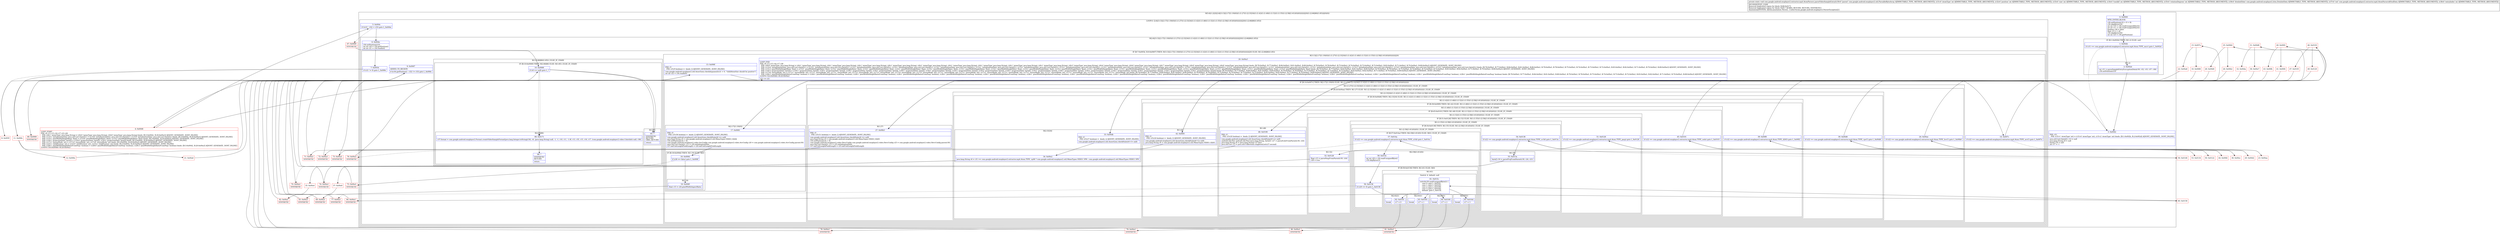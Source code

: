 digraph "CFG forcom.google.android.exoplayer2.extractor.mp4.AtomParsers.parseVideoSampleEntry(Lcom\/google\/android\/exoplayer2\/util\/ParsableByteArray;IIIIILcom\/google\/android\/exoplayer2\/drm\/DrmInitData;Lcom\/google\/android\/exoplayer2\/extractor\/mp4\/AtomParsers$StsdData;I)V" {
subgraph cluster_Region_1098269793 {
label = "R(5:0|(1:2)|3|(2:6|(3:13|(2:17|(1:19)(0))(1:(1:27)(1:(2:33|34)(1:(1:42)(1:(1:48)(1:(1:52)(1:(1:55)(1:(2:58|(1:61)(0))(0))))))))|20)(1:(2:66|86)(1:85)))|(0)(0))";
node [shape=record,color=blue];
Node_0 [shape=record,label="{0\:\ 0x0000|MTH_ENTER_BLOCK\l|r30.setPosition(r32 + 8 + 8)\lr30.skipBytes(16)\lint int r10 = r30.readUnsignedShort()\lint int r11 = r30.readUnsignedShort()\lboolean r28 = false\lfloat r15 = 1.0f\lr30.skipBytes(50)\lint int r23 = r30.getPosition()\l}"];
subgraph cluster_IfRegion_850035481 {
label = "IF [B:1:0x002b] THEN: R(1:2) ELSE: null";
node [shape=record,color=blue];
Node_1 [shape=record,label="{1\:\ 0x002b|if (r31 == com.google.android.exoplayer2.extractor.mp4.Atom.TYPE_encv) goto L_0x002d\l}"];
subgraph cluster_Region_143192468 {
label = "R(1:2)";
node [shape=record,color=blue];
Node_2 [shape=record,label="{2\:\ 0x002d|int r31 = parseSampleEntryEncryptionData(r30, r32, r33, r37, r38)\lr30.setPosition(r23)\l}"];
}
}
Node_3 [shape=record,label="{3\:\ 0x0042|PHI: r31 \l  PHI: (r31v1 'atomType' int) = (r31v0 'atomType' int), (r31v2 'atomType' int) binds: [B:1:0x002b, B:2:0x002d] A[DONT_GENERATE, DONT_INLINE]\l|java.util.List\<byte[]\> r13 = null\ljava.lang.String r6 = null\lbyte[] r16 = null\lint r17 = \-1\l}"];
subgraph cluster_LoopRegion_719387336 {
label = "LOOP:0: (2:6|(3:13|(2:17|(1:19)(0))(1:(1:27)(1:(2:33|34)(1:(1:42)(1:(1:48)(1:(1:52)(1:(1:55)(1:(2:58|(1:61)(0))(0))))))))|20)(1:(2:66|86)(1:85)))";
node [shape=record,color=blue];
Node_5 [shape=record,label="{5\:\ 0x004c|if ((r23 \- r32) \< r33) goto L_0x004e\l}"];
subgraph cluster_Region_1274493686 {
label = "R(2:6|(3:13|(2:17|(1:19)(0))(1:(1:27)(1:(2:33|34)(1:(1:42)(1:(1:48)(1:(1:52)(1:(1:55)(1:(2:58|(1:61)(0))(0))))))))|20)(1:(2:66|86)(1:85)))";
node [shape=record,color=blue];
Node_6 [shape=record,label="{6\:\ 0x004e|r30.setPosition(r23)\lint int r24 = r30.getPosition()\lint int r21 = r30.readInt()\l}"];
subgraph cluster_IfRegion_543336927 {
label = "IF [B:7:0x005d, B:9:0x0067] THEN: R(3:13|(2:17|(1:19)(0))(1:(1:27)(1:(2:33|34)(1:(1:42)(1:(1:48)(1:(1:52)(1:(1:55)(1:(2:58|(1:61)(0))(0))))))))|20) ELSE: R(1:(2:66|86)(1:85))";
node [shape=record,color=blue];
Node_7 [shape=record,label="{7\:\ 0x005d|if (r21 != 0) goto L_0x006c\l}"];
Node_9 [shape=record,label="{9\:\ 0x0067|ADDED_TO_REGION\l|if ((r30.getPosition() \- r32) != r33) goto L_0x006c\l}"];
subgraph cluster_Region_675863660 {
label = "R(3:13|(2:17|(1:19)(0))(1:(1:27)(1:(2:33|34)(1:(1:42)(1:(1:48)(1:(1:52)(1:(1:55)(1:(2:58|(1:61)(0))(0))))))))|20)";
node [shape=record,color=blue];
Node_13 [shape=record,label="{13\:\ 0x006f|PHI: r5 \l  PHI: (r5v9 boolean) =  binds: [] A[DONT_GENERATE, DONT_INLINE]\l|com.google.android.exoplayer2.util.Assertions.checkArgument(r21 \> 0, \"childAtomSize should be positive\")\lint int r22 = r30.readInt()\l}"];
subgraph cluster_IfRegion_2052662874 {
label = "IF [B:14:0x007c] THEN: R(2:17|(1:19)(0)) ELSE: R(1:(1:27)(1:(2:33|34)(1:(1:42)(1:(1:48)(1:(1:52)(1:(1:55)(1:(2:58|(1:61)(0))(0))))))))";
node [shape=record,color=blue];
Node_14 [shape=record,label="{14\:\ 0x007c|if (r22 == com.google.android.exoplayer2.extractor.mp4.Atom.TYPE_avcC) goto L_0x007e\l}"];
subgraph cluster_Region_1206051862 {
label = "R(2:17|(1:19)(0))";
node [shape=record,color=blue];
Node_17 [shape=record,label="{17\:\ 0x0081|PHI: r5 \l  PHI: (r5v36 boolean) =  binds: [] A[DONT_GENERATE, DONT_INLINE]\l|com.google.android.exoplayer2.util.Assertions.checkState(r6 == null)\ljava.lang.String r6 = com.google.android.exoplayer2.util.MimeTypes.VIDEO_H264\lr30.setPosition(r24 + 8)\lcom.google.android.exoplayer2.video.AvcConfig com.google.android.exoplayer2.video.AvcConfig r20 = com.google.android.exoplayer2.video.AvcConfig.parse(r30)\ljava.util.List\<byte[]\> r13 = r20.initializationData\lr37.nalUnitLengthFieldLength = r20.nalUnitLengthFieldLength\l}"];
subgraph cluster_IfRegion_1393440925 {
label = "IF [B:18:0x009d] THEN: R(1:19) ELSE: R(0)";
node [shape=record,color=blue];
Node_18 [shape=record,label="{18\:\ 0x009d|if (r28 == false) goto L_0x009f\l}"];
subgraph cluster_Region_547896273 {
label = "R(1:19)";
node [shape=record,color=blue];
Node_19 [shape=record,label="{19\:\ 0x009f|float r15 = r20.pixelWidthAspectRatio\l}"];
}
subgraph cluster_Region_1271723406 {
label = "R(0)";
node [shape=record,color=blue];
}
}
}
subgraph cluster_Region_144073662 {
label = "R(1:(1:27)(1:(2:33|34)(1:(1:42)(1:(1:48)(1:(1:52)(1:(1:55)(1:(2:58|(1:61)(0))(0)))))))) | ELSE_IF_CHAIN\l";
node [shape=record,color=blue];
subgraph cluster_IfRegion_2013905785 {
label = "IF [B:24:0x00ae] THEN: R(1:27) ELSE: R(1:(2:33|34)(1:(1:42)(1:(1:48)(1:(1:52)(1:(1:55)(1:(2:58|(1:61)(0))(0))))))) | ELSE_IF_CHAIN\l";
node [shape=record,color=blue];
Node_24 [shape=record,label="{24\:\ 0x00ae|if (r22 == com.google.android.exoplayer2.extractor.mp4.Atom.TYPE_hvcC) goto L_0x00b0\l}"];
subgraph cluster_Region_1794733371 {
label = "R(1:27)";
node [shape=record,color=blue];
Node_27 [shape=record,label="{27\:\ 0x00b3|PHI: r5 \l  PHI: (r5v31 boolean) =  binds: [] A[DONT_GENERATE, DONT_INLINE]\l|com.google.android.exoplayer2.util.Assertions.checkState(r6 == null)\ljava.lang.String r6 = com.google.android.exoplayer2.util.MimeTypes.VIDEO_H265\lr30.setPosition(r24 + 8)\lcom.google.android.exoplayer2.video.HevcConfig com.google.android.exoplayer2.video.HevcConfig r25 = com.google.android.exoplayer2.video.HevcConfig.parse(r30)\ljava.util.List\<byte[]\> r13 = r25.initializationData\lr37.nalUnitLengthFieldLength = r25.nalUnitLengthFieldLength\l}"];
}
subgraph cluster_Region_1129915151 {
label = "R(1:(2:33|34)(1:(1:42)(1:(1:48)(1:(1:52)(1:(1:55)(1:(2:58|(1:61)(0))(0))))))) | ELSE_IF_CHAIN\l";
node [shape=record,color=blue];
subgraph cluster_IfRegion_1814897642 {
label = "IF [B:30:0x00d6] THEN: R(2:33|34) ELSE: R(1:(1:42)(1:(1:48)(1:(1:52)(1:(1:55)(1:(2:58|(1:61)(0))(0)))))) | ELSE_IF_CHAIN\l";
node [shape=record,color=blue];
Node_30 [shape=record,label="{30\:\ 0x00d6|if (r22 == com.google.android.exoplayer2.extractor.mp4.Atom.TYPE_vpcC) goto L_0x00d8\l}"];
subgraph cluster_Region_26518668 {
label = "R(2:33|34)";
node [shape=record,color=blue];
Node_33 [shape=record,label="{33\:\ 0x00db|PHI: r5 \l  PHI: (r5v27 boolean) =  binds: [] A[DONT_GENERATE, DONT_INLINE]\l|com.google.android.exoplayer2.util.Assertions.checkState(r6 == null)\l}"];
Node_34 [shape=record,label="{34\:\ 0x00e2|java.lang.String r6 = r31 == com.google.android.exoplayer2.extractor.mp4.Atom.TYPE_vp08 ? com.google.android.exoplayer2.util.MimeTypes.VIDEO_VP8 : com.google.android.exoplayer2.util.MimeTypes.VIDEO_VP9\l}"];
}
subgraph cluster_Region_621658678 {
label = "R(1:(1:42)(1:(1:48)(1:(1:52)(1:(1:55)(1:(2:58|(1:61)(0))(0)))))) | ELSE_IF_CHAIN\l";
node [shape=record,color=blue];
subgraph cluster_IfRegion_1496597473 {
label = "IF [B:39:0x00f0] THEN: R(1:42) ELSE: R(1:(1:48)(1:(1:52)(1:(1:55)(1:(2:58|(1:61)(0))(0))))) | ELSE_IF_CHAIN\l";
node [shape=record,color=blue];
Node_39 [shape=record,label="{39\:\ 0x00f0|if (r22 == com.google.android.exoplayer2.extractor.mp4.Atom.TYPE_d263) goto L_0x00f2\l}"];
subgraph cluster_Region_892360342 {
label = "R(1:42)";
node [shape=record,color=blue];
Node_42 [shape=record,label="{42\:\ 0x00f5|PHI: r5 \l  PHI: (r5v24 boolean) =  binds: [] A[DONT_GENERATE, DONT_INLINE]\l|com.google.android.exoplayer2.util.Assertions.checkState(r6 == null)\ljava.lang.String r6 = com.google.android.exoplayer2.util.MimeTypes.VIDEO_H263\l}"];
}
subgraph cluster_Region_155263900 {
label = "R(1:(1:48)(1:(1:52)(1:(1:55)(1:(2:58|(1:61)(0))(0))))) | ELSE_IF_CHAIN\l";
node [shape=record,color=blue];
subgraph cluster_IfRegion_1785513323 {
label = "IF [B:45:0x0101] THEN: R(1:48) ELSE: R(1:(1:52)(1:(1:55)(1:(2:58|(1:61)(0))(0)))) | ELSE_IF_CHAIN\l";
node [shape=record,color=blue];
Node_45 [shape=record,label="{45\:\ 0x0101|if (r22 == com.google.android.exoplayer2.extractor.mp4.Atom.TYPE_esds) goto L_0x0103\l}"];
subgraph cluster_Region_624043096 {
label = "R(1:48)";
node [shape=record,color=blue];
Node_48 [shape=record,label="{48\:\ 0x0106|PHI: r5 \l  PHI: (r5v20 boolean) =  binds: [] A[DONT_GENERATE, DONT_INLINE]\l|com.google.android.exoplayer2.util.Assertions.checkState(r6 == null)\landroid.util.Pair android.util.Pair\<java.lang.String, byte[]\> r27 = parseEsdsFromParent(r30, r24)\ljava.lang.String r6 = (java.lang.String) r27.first\ljava.util.List r13 = java.util.Collections.singletonList(r27.second)\l}"];
}
subgraph cluster_Region_846281369 {
label = "R(1:(1:52)(1:(1:55)(1:(2:58|(1:61)(0))(0)))) | ELSE_IF_CHAIN\l";
node [shape=record,color=blue];
subgraph cluster_IfRegion_1556660564 {
label = "IF [B:51:0x0126] THEN: R(1:52) ELSE: R(1:(1:55)(1:(2:58|(1:61)(0))(0))) | ELSE_IF_CHAIN\l";
node [shape=record,color=blue];
Node_51 [shape=record,label="{51\:\ 0x0126|if (r22 == com.google.android.exoplayer2.extractor.mp4.Atom.TYPE_pasp) goto L_0x0128\l}"];
subgraph cluster_Region_207978681 {
label = "R(1:52)";
node [shape=record,color=blue];
Node_52 [shape=record,label="{52\:\ 0x0128|float r15 = parsePaspFromParent(r30, r24)\lr28 = true\l}"];
}
subgraph cluster_Region_943339139 {
label = "R(1:(1:55)(1:(2:58|(1:61)(0))(0))) | ELSE_IF_CHAIN\l";
node [shape=record,color=blue];
subgraph cluster_IfRegion_1501530964 {
label = "IF [B:54:0x0138] THEN: R(1:55) ELSE: R(1:(2:58|(1:61)(0))(0)) | ELSE_IF_CHAIN\l";
node [shape=record,color=blue];
Node_54 [shape=record,label="{54\:\ 0x0138|if (r22 == com.google.android.exoplayer2.extractor.mp4.Atom.TYPE_sv3d) goto L_0x013a\l}"];
subgraph cluster_Region_1204070168 {
label = "R(1:55)";
node [shape=record,color=blue];
Node_55 [shape=record,label="{55\:\ 0x013a|byte[] r16 = parseProjFromParent(r30, r24, r21)\l}"];
}
subgraph cluster_Region_1936543680 {
label = "R(1:(2:58|(1:61)(0))(0)) | ELSE_IF_CHAIN\l";
node [shape=record,color=blue];
subgraph cluster_IfRegion_573567185 {
label = "IF [B:57:0x014a] THEN: R(2:58|(1:61)(0)) ELSE: R(0) | ELSE_IF_CHAIN\l";
node [shape=record,color=blue];
Node_57 [shape=record,label="{57\:\ 0x014a|if (r22 == com.google.android.exoplayer2.extractor.mp4.Atom.TYPE_st3d) goto L_0x014c\l}"];
subgraph cluster_Region_786710114 {
label = "R(2:58|(1:61)(0))";
node [shape=record,color=blue];
Node_58 [shape=record,label="{58\:\ 0x014c|int int r29 = r30.readUnsignedByte()\lr30.skipBytes(3)\l}"];
subgraph cluster_IfRegion_876386443 {
label = "IF [B:59:0x0156] THEN: R(1:61) ELSE: R(0)";
node [shape=record,color=blue];
Node_59 [shape=record,label="{59\:\ 0x0156|if (r29 == 0) goto L_0x0158\l}"];
subgraph cluster_Region_1932578802 {
label = "R(1:61)";
node [shape=record,color=blue];
subgraph cluster_SwitchRegion_1219397375 {
label = "Switch: 4, default: null";
node [shape=record,color=blue];
Node_61 [shape=record,label="{61\:\ 0x015c|switch(r30.readUnsignedByte()) \{\l    case 0: goto L_0x0161;\l    case 1: goto L_0x0165;\l    case 2: goto L_0x0169;\l    case 3: goto L_0x016d;\l    default: goto L_0x015f;\l\}\l}"];
subgraph cluster_Region_1158293341 {
label = "R(2:62|1)";
node [shape=record,color=blue];
Node_62 [shape=record,label="{62\:\ 0x0161|r17 = 0\l}"];
Node_InsnContainer_558448455 [shape=record,label="{|break\l}"];
}
subgraph cluster_Region_655665344 {
label = "R(2:63|1)";
node [shape=record,color=blue];
Node_63 [shape=record,label="{63\:\ 0x0165|r17 = 1\l}"];
Node_InsnContainer_952334305 [shape=record,label="{|break\l}"];
}
subgraph cluster_Region_1769370339 {
label = "R(2:64|1)";
node [shape=record,color=blue];
Node_64 [shape=record,label="{64\:\ 0x0169|r17 = 2\l}"];
Node_InsnContainer_1308188756 [shape=record,label="{|break\l}"];
}
subgraph cluster_Region_1666239400 {
label = "R(2:65|1)";
node [shape=record,color=blue];
Node_65 [shape=record,label="{65\:\ 0x016d|r17 = 3\l}"];
Node_InsnContainer_1910279786 [shape=record,label="{|break\l}"];
}
}
}
subgraph cluster_Region_428286993 {
label = "R(0)";
node [shape=record,color=blue];
}
}
}
subgraph cluster_Region_987243711 {
label = "R(0)";
node [shape=record,color=blue];
}
}
}
}
}
}
}
}
}
}
}
}
}
}
}
}
Node_20 [shape=record,label="{20\:\ 0x00a3|LOOP_END\lPHI: r6 r13 r15 r16 r17 r28 \l  PHI: (r6v8 'mimeType' java.lang.String) = (r6v1 'mimeType' java.lang.String), (r6v1 'mimeType' java.lang.String), (r6v1 'mimeType' java.lang.String), (r6v1 'mimeType' java.lang.String), (r6v1 'mimeType' java.lang.String), (r6v1 'mimeType' java.lang.String), (r6v1 'mimeType' java.lang.String), (r6v1 'mimeType' java.lang.String), (r6v1 'mimeType' java.lang.String), (r6v3 'mimeType' java.lang.String), (r6v4 'mimeType' java.lang.String), (r6v6 'mimeType' java.lang.String), (r6v7 'mimeType' java.lang.String), (r6v9 'mimeType' java.lang.String), (r6v9 'mimeType' java.lang.String) binds: [B:76:0x00a3, B:77:0x00a3, B:84:0x00a3, B:81:0x00a3, B:80:0x00a3, B:79:0x00a3, B:78:0x00a3, B:75:0x00a3, B:74:0x00a3, B:73:0x00a3, B:72:0x00a3, B:82:0x00a3, B:71:0x00a3, B:70:0x00a3, B:69:0x00a3] A[DONT_GENERATE, DONT_INLINE]\l  PHI: (r13v4 'initializationData' java.util.List\<byte[]\>) = (r13v1 'initializationData' java.util.List\<byte[]\>), (r13v1 'initializationData' java.util.List\<byte[]\>), (r13v1 'initializationData' java.util.List\<byte[]\>), (r13v1 'initializationData' java.util.List\<byte[]\>), (r13v1 'initializationData' java.util.List\<byte[]\>), (r13v1 'initializationData' java.util.List\<byte[]\>), (r13v1 'initializationData' java.util.List\<byte[]\>), (r13v1 'initializationData' java.util.List\<byte[]\>), (r13v1 'initializationData' java.util.List\<byte[]\>), (r13v2 'initializationData' java.util.List\<byte[]\>), (r13v1 'initializationData' java.util.List\<byte[]\>), (r13v1 'initializationData' java.util.List\<byte[]\>), (r13v1 'initializationData' java.util.List\<byte[]\>), (r13v3 'initializationData' java.util.List\<byte[]\>), (r13v5 'initializationData' java.util.List\<byte[]\>), (r13v5 'initializationData' java.util.List\<byte[]\>) binds: [B:76:0x00a3, B:77:0x00a3, B:84:0x00a3, B:81:0x00a3, B:80:0x00a3, B:79:0x00a3, B:78:0x00a3, B:75:0x00a3, B:74:0x00a3, B:73:0x00a3, B:72:0x00a3, B:83:0x00a3, B:82:0x00a3, B:71:0x00a3, B:70:0x00a3, B:69:0x00a3] A[DONT_GENERATE, DONT_INLINE]\l  PHI: (r15v3 'pixelWidthHeightRatio' float) = (r15v1 'pixelWidthHeightRatio' float), (r15v1 'pixelWidthHeightRatio' float), (r15v1 'pixelWidthHeightRatio' float), (r15v1 'pixelWidthHeightRatio' float), (r15v1 'pixelWidthHeightRatio' float), (r15v1 'pixelWidthHeightRatio' float), (r15v1 'pixelWidthHeightRatio' float), (r15v1 'pixelWidthHeightRatio' float), (r15v2 'pixelWidthHeightRatio' float), (r15v1 'pixelWidthHeightRatio' float), (r15v1 'pixelWidthHeightRatio' float), (r15v1 'pixelWidthHeightRatio' float), (r15v1 'pixelWidthHeightRatio' float), (r15v1 'pixelWidthHeightRatio' float), (r15v1 'pixelWidthHeightRatio' float), (r15v4 'pixelWidthHeightRatio' float) binds: [B:76:0x00a3, B:77:0x00a3, B:84:0x00a3, B:81:0x00a3, B:80:0x00a3, B:79:0x00a3, B:78:0x00a3, B:75:0x00a3, B:74:0x00a3, B:73:0x00a3, B:72:0x00a3, B:83:0x00a3, B:82:0x00a3, B:71:0x00a3, B:70:0x00a3, B:69:0x00a3] A[DONT_GENERATE, DONT_INLINE]\l  PHI: (r16v3 'projectionData' byte[]) = (r16v1 'projectionData' byte[]), (r16v1 'projectionData' byte[]), (r16v1 'projectionData' byte[]), (r16v1 'projectionData' byte[]), (r16v1 'projectionData' byte[]), (r16v1 'projectionData' byte[]), (r16v1 'projectionData' byte[]), (r16v2 'projectionData' byte[]), (r16v1 'projectionData' byte[]), (r16v1 'projectionData' byte[]), (r16v1 'projectionData' byte[]), (r16v1 'projectionData' byte[]), (r16v1 'projectionData' byte[]), (r16v1 'projectionData' byte[]), (r16v1 'projectionData' byte[]), (r16v1 'projectionData' byte[]) binds: [B:76:0x00a3, B:77:0x00a3, B:84:0x00a3, B:81:0x00a3, B:80:0x00a3, B:79:0x00a3, B:78:0x00a3, B:75:0x00a3, B:74:0x00a3, B:73:0x00a3, B:72:0x00a3, B:83:0x00a3, B:82:0x00a3, B:71:0x00a3, B:70:0x00a3, B:69:0x00a3] A[DONT_GENERATE, DONT_INLINE]\l  PHI: (r17v6 'stereoMode' int) = (r17v1 'stereoMode' int), (r17v1 'stereoMode' int), (r17v1 'stereoMode' int), (r17v2 'stereoMode' int), (r17v3 'stereoMode' int), (r17v4 'stereoMode' int), (r17v5 'stereoMode' int), (r17v1 'stereoMode' int), (r17v1 'stereoMode' int), (r17v1 'stereoMode' int), (r17v1 'stereoMode' int), (r17v1 'stereoMode' int), (r17v1 'stereoMode' int), (r17v1 'stereoMode' int), (r17v1 'stereoMode' int), (r17v1 'stereoMode' int) binds: [B:76:0x00a3, B:77:0x00a3, B:84:0x00a3, B:81:0x00a3, B:80:0x00a3, B:79:0x00a3, B:78:0x00a3, B:75:0x00a3, B:74:0x00a3, B:73:0x00a3, B:72:0x00a3, B:83:0x00a3, B:82:0x00a3, B:71:0x00a3, B:70:0x00a3, B:69:0x00a3] A[DONT_GENERATE, DONT_INLINE]\l  PHI: (r28v3 'pixelWidthHeightRatioFromPasp' boolean) = (r28v1 'pixelWidthHeightRatioFromPasp' boolean), (r28v1 'pixelWidthHeightRatioFromPasp' boolean), (r28v1 'pixelWidthHeightRatioFromPasp' boolean), (r28v1 'pixelWidthHeightRatioFromPasp' boolean), (r28v1 'pixelWidthHeightRatioFromPasp' boolean), (r28v1 'pixelWidthHeightRatioFromPasp' boolean), (r28v1 'pixelWidthHeightRatioFromPasp' boolean), (r28v1 'pixelWidthHeightRatioFromPasp' boolean), (r28v2 'pixelWidthHeightRatioFromPasp' boolean), (r28v1 'pixelWidthHeightRatioFromPasp' boolean), (r28v1 'pixelWidthHeightRatioFromPasp' boolean), (r28v1 'pixelWidthHeightRatioFromPasp' boolean), (r28v1 'pixelWidthHeightRatioFromPasp' boolean), (r28v1 'pixelWidthHeightRatioFromPasp' boolean), (r28v1 'pixelWidthHeightRatioFromPasp' boolean), (r28v1 'pixelWidthHeightRatioFromPasp' boolean) binds: [B:76:0x00a3, B:77:0x00a3, B:84:0x00a3, B:81:0x00a3, B:80:0x00a3, B:79:0x00a3, B:78:0x00a3, B:75:0x00a3, B:74:0x00a3, B:73:0x00a3, B:72:0x00a3, B:83:0x00a3, B:82:0x00a3, B:71:0x00a3, B:70:0x00a3, B:69:0x00a3] A[DONT_GENERATE, DONT_INLINE]\lLOOP:0: B:4:0x0048\-\>B:20:0x00a3\l|r23 += r21\l}"];
}
subgraph cluster_Region_1017452656 {
label = "R(1:(2:66|86)(1:85)) | ELSE_IF_CHAIN\l";
node [shape=record,color=blue];
subgraph cluster_IfRegion_551897384 {
label = "IF [B:10:0x0069] THEN: R(2:66|86) ELSE: R(1:85) | ELSE_IF_CHAIN\l";
node [shape=record,color=blue];
Node_10 [shape=record,label="{10\:\ 0x0069|if (r6 == null) goto L_?\l}"];
subgraph cluster_Region_544543651 {
label = "R(2:66|86)";
node [shape=record,color=blue];
Node_66 [shape=record,label="{66\:\ 0x0171|r37.format = com.google.android.exoplayer2.Format.createVideoSampleFormat(java.lang.Integer.toString(r34), r6, (java.lang.String) null, \-1, \-1, r10, r11, \-1.0f, r13, r35, r15, r16, r17, (com.google.android.exoplayer2.video.ColorInfo) null, r36)\l}"];
Node_86 [shape=record,label="{86\:\ ?|SYNTHETIC\lRETURN\l|return\l}"];
}
subgraph cluster_Region_689929808 {
label = "R(1:85)";
node [shape=record,color=blue];
Node_85 [shape=record,label="{85\:\ ?|SYNTHETIC\lRETURN\lORIG_RETURN\l|return\l}"];
}
}
}
}
}
}
subgraph cluster_IfRegion_1895287670 {
label = "IF [B:10:0x0069] THEN: R(0) ELSE: R(0)";
node [shape=record,color=blue];
Node_10 [shape=record,label="{10\:\ 0x0069|if (r6 == null) goto L_?\l}"];
subgraph cluster_Region_160981198 {
label = "R(0)";
node [shape=record,color=blue];
}
subgraph cluster_Region_1922977950 {
label = "R(0)";
node [shape=record,color=blue];
}
}
}
Node_4 [shape=record,color=red,label="{4\:\ 0x0048|LOOP_START\lPHI: r6 r13 r15 r16 r17 r23 r28 \l  PHI: (r6v1 'mimeType' java.lang.String) = (r6v0 'mimeType' java.lang.String), (r6v8 'mimeType' java.lang.String) binds: [B:3:0x0042, B:20:0x00a3] A[DONT_GENERATE, DONT_INLINE]\l  PHI: (r13v1 'initializationData' java.util.List\<byte[]\>) = (r13v0 'initializationData' java.util.List\<byte[]\>), (r13v4 'initializationData' java.util.List\<byte[]\>) binds: [B:3:0x0042, B:20:0x00a3] A[DONT_GENERATE, DONT_INLINE]\l  PHI: (r15v1 'pixelWidthHeightRatio' float) = (r15v0 'pixelWidthHeightRatio' float), (r15v3 'pixelWidthHeightRatio' float) binds: [B:3:0x0042, B:20:0x00a3] A[DONT_GENERATE, DONT_INLINE]\l  PHI: (r16v1 'projectionData' byte[]) = (r16v0 'projectionData' byte[]), (r16v3 'projectionData' byte[]) binds: [B:3:0x0042, B:20:0x00a3] A[DONT_GENERATE, DONT_INLINE]\l  PHI: (r17v1 'stereoMode' int) = (r17v0 'stereoMode' int), (r17v6 'stereoMode' int) binds: [B:3:0x0042, B:20:0x00a3] A[DONT_GENERATE, DONT_INLINE]\l  PHI: (r23v1 'childPosition' int) = (r23v0 'childPosition' int), (r23v2 'childPosition' int) binds: [B:3:0x0042, B:20:0x00a3] A[DONT_GENERATE, DONT_INLINE]\l  PHI: (r28v1 'pixelWidthHeightRatioFromPasp' boolean) = (r28v0 'pixelWidthHeightRatioFromPasp' boolean), (r28v3 'pixelWidthHeightRatioFromPasp' boolean) binds: [B:3:0x0042, B:20:0x00a3] A[DONT_GENERATE, DONT_INLINE]\lLOOP:0: B:4:0x0048\-\>B:20:0x00a3\l}"];
Node_8 [shape=record,color=red,label="{8\:\ 0x005f}"];
Node_11 [shape=record,color=red,label="{11\:\ 0x006c}"];
Node_12 [shape=record,color=red,label="{12\:\ 0x006e}"];
Node_15 [shape=record,color=red,label="{15\:\ 0x007e}"];
Node_16 [shape=record,color=red,label="{16\:\ 0x0080}"];
Node_21 [shape=record,color=red,label="{21\:\ 0x00a6}"];
Node_22 [shape=record,color=red,label="{22\:\ 0x00a8}"];
Node_23 [shape=record,color=red,label="{23\:\ 0x00aa}"];
Node_25 [shape=record,color=red,label="{25\:\ 0x00b0}"];
Node_26 [shape=record,color=red,label="{26\:\ 0x00b2}"];
Node_28 [shape=record,color=red,label="{28\:\ 0x00d0}"];
Node_29 [shape=record,color=red,label="{29\:\ 0x00d2}"];
Node_31 [shape=record,color=red,label="{31\:\ 0x00d8}"];
Node_32 [shape=record,color=red,label="{32\:\ 0x00da}"];
Node_35 [shape=record,color=red,label="{35\:\ 0x00e4}"];
Node_36 [shape=record,color=red,label="{36\:\ 0x00e7}"];
Node_37 [shape=record,color=red,label="{37\:\ 0x00e9}"];
Node_38 [shape=record,color=red,label="{38\:\ 0x00ec}"];
Node_40 [shape=record,color=red,label="{40\:\ 0x00f2}"];
Node_41 [shape=record,color=red,label="{41\:\ 0x00f4}"];
Node_43 [shape=record,color=red,label="{43\:\ 0x00fb}"];
Node_44 [shape=record,color=red,label="{44\:\ 0x00fd}"];
Node_46 [shape=record,color=red,label="{46\:\ 0x0103}"];
Node_47 [shape=record,color=red,label="{47\:\ 0x0105}"];
Node_49 [shape=record,color=red,label="{49\:\ 0x0120}"];
Node_50 [shape=record,color=red,label="{50\:\ 0x0122}"];
Node_53 [shape=record,color=red,label="{53\:\ 0x0134}"];
Node_56 [shape=record,color=red,label="{56\:\ 0x0146}"];
Node_60 [shape=record,color=red,label="{60\:\ 0x0158}"];
Node_67 [shape=record,color=red,label="{67\:\ 0x0069|SYNTHETIC\l}"];
Node_68 [shape=record,color=red,label="{68\:\ 0x0069|SYNTHETIC\l}"];
Node_69 [shape=record,color=red,label="{69\:\ 0x00a3|SYNTHETIC\l}"];
Node_70 [shape=record,color=red,label="{70\:\ 0x00a3|SYNTHETIC\l}"];
Node_71 [shape=record,color=red,label="{71\:\ 0x00a3|SYNTHETIC\l}"];
Node_72 [shape=record,color=red,label="{72\:\ 0x00a3|SYNTHETIC\l}"];
Node_73 [shape=record,color=red,label="{73\:\ 0x00a3|SYNTHETIC\l}"];
Node_74 [shape=record,color=red,label="{74\:\ 0x00a3|SYNTHETIC\l}"];
Node_75 [shape=record,color=red,label="{75\:\ 0x00a3|SYNTHETIC\l}"];
Node_76 [shape=record,color=red,label="{76\:\ 0x00a3|SYNTHETIC\l}"];
Node_77 [shape=record,color=red,label="{77\:\ 0x00a3|SYNTHETIC\l}"];
Node_78 [shape=record,color=red,label="{78\:\ 0x00a3|SYNTHETIC\l}"];
Node_79 [shape=record,color=red,label="{79\:\ 0x00a3|SYNTHETIC\l}"];
Node_80 [shape=record,color=red,label="{80\:\ 0x00a3|SYNTHETIC\l}"];
Node_81 [shape=record,color=red,label="{81\:\ 0x00a3|SYNTHETIC\l}"];
Node_82 [shape=record,color=red,label="{82\:\ 0x00a3|SYNTHETIC\l}"];
Node_83 [shape=record,color=red,label="{83\:\ 0x00a3|SYNTHETIC\l}"];
Node_84 [shape=record,color=red,label="{84\:\ 0x00a3|SYNTHETIC\l}"];
MethodNode[shape=record,label="{private static void com.google.android.exoplayer2.extractor.mp4.AtomParsers.parseVideoSampleEntry((r30v0 'parent' com.google.android.exoplayer2.util.ParsableByteArray A[IMMUTABLE_TYPE, METHOD_ARGUMENT]), (r31v0 'atomType' int A[IMMUTABLE_TYPE, METHOD_ARGUMENT]), (r32v0 'position' int A[IMMUTABLE_TYPE, METHOD_ARGUMENT]), (r33v0 'size' int A[IMMUTABLE_TYPE, METHOD_ARGUMENT]), (r34v0 'trackId' int A[IMMUTABLE_TYPE, METHOD_ARGUMENT]), (r35v0 'rotationDegrees' int A[IMMUTABLE_TYPE, METHOD_ARGUMENT]), (r36v0 'drmInitData' com.google.android.exoplayer2.drm.DrmInitData A[IMMUTABLE_TYPE, METHOD_ARGUMENT]), (r37v0 'out' com.google.android.exoplayer2.extractor.mp4.AtomParsers$StsdData A[IMMUTABLE_TYPE, METHOD_ARGUMENT]), (r38v0 'entryIndex' int A[IMMUTABLE_TYPE, METHOD_ARGUMENT]))  | INCONSISTENT_CODE\lRemoved duplicated region for block: B:66:0x0171 \lRemoved duplicated region for block: B:85:? A[ORIG_RETURN, RETURN, SYNTHETIC]\lAnnotation[SYSTEM, dalvik.annotation.Throws, \{value=[com.google.android.exoplayer2.ParserException]\}]\l}"];
MethodNode -> Node_0;
Node_0 -> Node_1;
Node_1 -> Node_2;
Node_1 -> Node_3[style=dashed];
Node_2 -> Node_3;
Node_3 -> Node_4;
Node_5 -> Node_6;
Node_5 -> Node_67[style=dashed];
Node_6 -> Node_7;
Node_7 -> Node_8[style=dashed];
Node_7 -> Node_11;
Node_9 -> Node_11;
Node_9 -> Node_68[style=dashed];
Node_13 -> Node_14;
Node_14 -> Node_15;
Node_14 -> Node_23[style=dashed];
Node_17 -> Node_18;
Node_18 -> Node_19;
Node_18 -> Node_70[style=dashed];
Node_19 -> Node_69;
Node_24 -> Node_25;
Node_24 -> Node_29[style=dashed];
Node_27 -> Node_71;
Node_30 -> Node_31;
Node_30 -> Node_38[style=dashed];
Node_33 -> Node_34;
Node_34 -> Node_35;
Node_34 -> Node_37;
Node_39 -> Node_40;
Node_39 -> Node_44[style=dashed];
Node_42 -> Node_72;
Node_45 -> Node_46;
Node_45 -> Node_50[style=dashed];
Node_48 -> Node_73;
Node_51 -> Node_52;
Node_51 -> Node_53[style=dashed];
Node_52 -> Node_74;
Node_54 -> Node_55;
Node_54 -> Node_56[style=dashed];
Node_55 -> Node_75;
Node_57 -> Node_58;
Node_57 -> Node_76[style=dashed];
Node_58 -> Node_59;
Node_59 -> Node_60;
Node_59 -> Node_77[style=dashed];
Node_61 -> Node_62;
Node_61 -> Node_63;
Node_61 -> Node_64;
Node_61 -> Node_65;
Node_61 -> Node_84;
Node_62 -> Node_78;
Node_63 -> Node_79;
Node_64 -> Node_80;
Node_65 -> Node_81;
Node_20 -> Node_4;
Node_10 -> Node_66[style=dashed];
Node_10 -> Node_85;
Node_66 -> Node_86;
Node_10 -> Node_66[style=dashed];
Node_10 -> Node_85;
Node_4 -> Node_5;
Node_8 -> Node_9;
Node_11 -> Node_12;
Node_11 -> Node_21;
Node_12 -> Node_13;
Node_15 -> Node_16;
Node_15 -> Node_22;
Node_16 -> Node_17;
Node_21 -> Node_13;
Node_22 -> Node_17;
Node_23 -> Node_24;
Node_25 -> Node_26;
Node_25 -> Node_28;
Node_26 -> Node_27;
Node_28 -> Node_27;
Node_29 -> Node_30;
Node_31 -> Node_32;
Node_31 -> Node_36;
Node_32 -> Node_33;
Node_35 -> Node_82;
Node_36 -> Node_33;
Node_37 -> Node_83;
Node_38 -> Node_39;
Node_40 -> Node_41;
Node_40 -> Node_43;
Node_41 -> Node_42;
Node_43 -> Node_42;
Node_44 -> Node_45;
Node_46 -> Node_47;
Node_46 -> Node_49;
Node_47 -> Node_48;
Node_49 -> Node_48;
Node_50 -> Node_51;
Node_53 -> Node_54;
Node_56 -> Node_57;
Node_60 -> Node_61;
Node_67 -> Node_10;
Node_68 -> Node_10;
Node_69 -> Node_20;
Node_70 -> Node_20;
Node_71 -> Node_20;
Node_72 -> Node_20;
Node_73 -> Node_20;
Node_74 -> Node_20;
Node_75 -> Node_20;
Node_76 -> Node_20;
Node_77 -> Node_20;
Node_78 -> Node_20;
Node_79 -> Node_20;
Node_80 -> Node_20;
Node_81 -> Node_20;
Node_82 -> Node_20;
Node_83 -> Node_20;
Node_84 -> Node_20;
}

